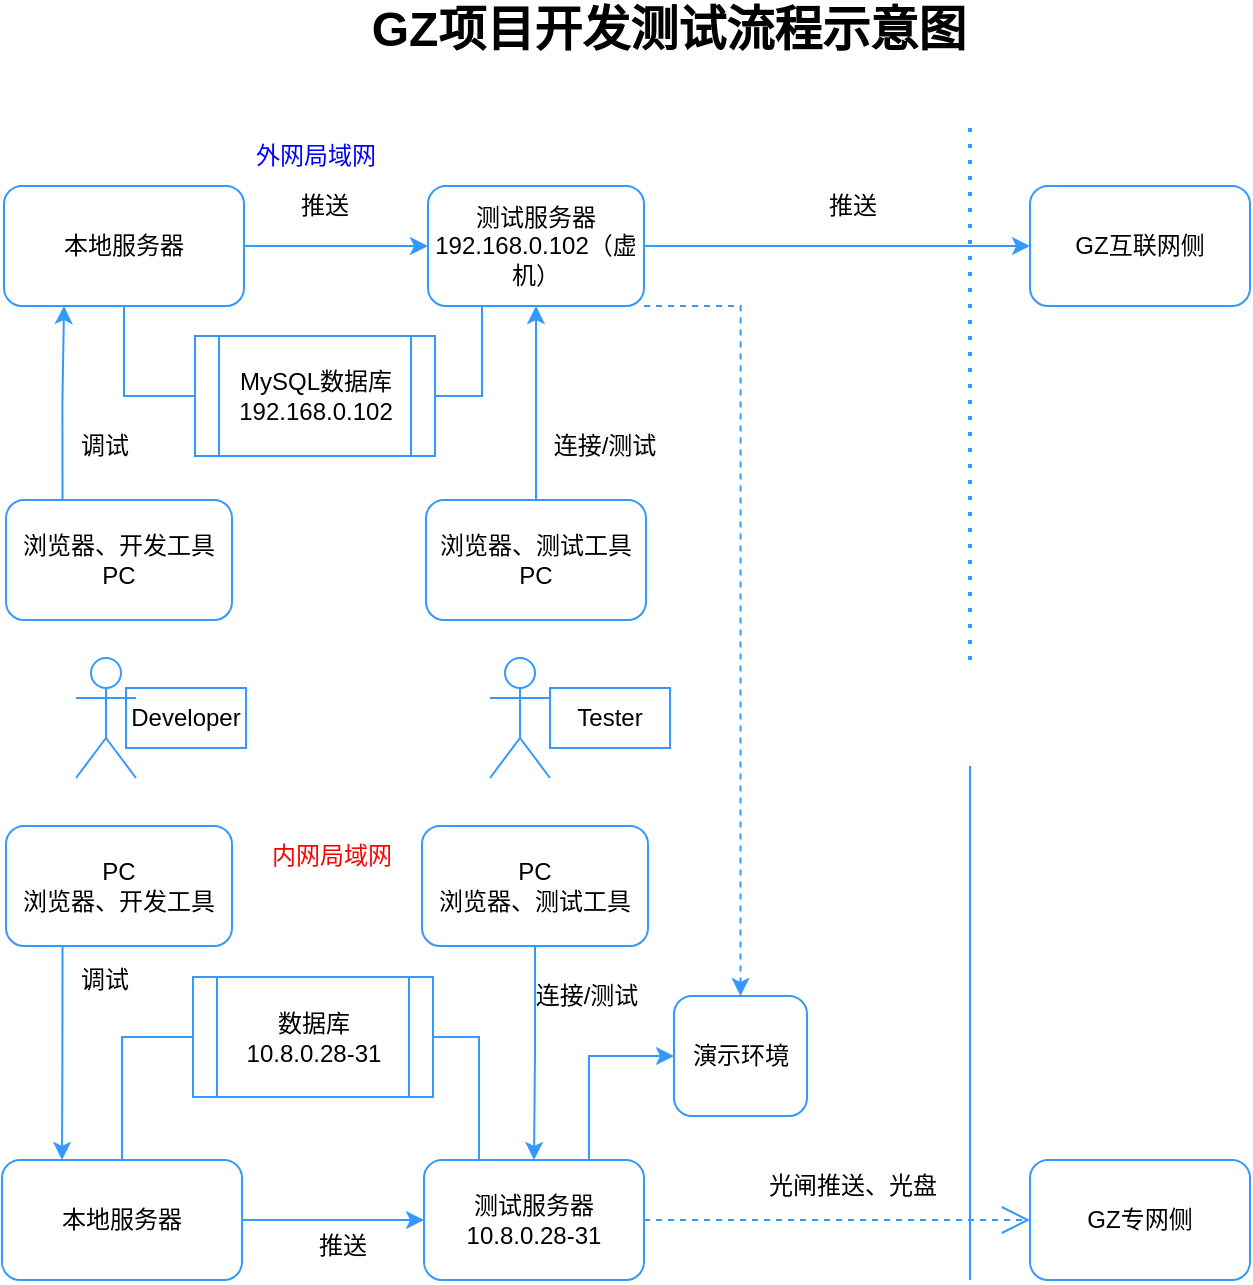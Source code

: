 <mxfile version="15.5.0" type="github" pages="2">
  <diagram id="twGESngpe0sXLNPa1MpP" name="Page-1">
    <mxGraphModel dx="944" dy="830" grid="1" gridSize="10" guides="1" tooltips="1" connect="1" arrows="1" fold="1" page="1" pageScale="1" pageWidth="827" pageHeight="1169" math="0" shadow="0">
      <root>
        <mxCell id="0" />
        <mxCell id="1" parent="0" />
        <mxCell id="z7iF-O1M8cMVNihUmkFv-28" value="推送" style="edgeStyle=orthogonalEdgeStyle;rounded=0;orthogonalLoop=1;jettySize=auto;html=1;exitX=1;exitY=0.5;exitDx=0;exitDy=0;entryX=0;entryY=0.5;entryDx=0;entryDy=0;fontSize=12;strokeColor=#3399FF;" edge="1" parent="1" source="z7iF-O1M8cMVNihUmkFv-4" target="z7iF-O1M8cMVNihUmkFv-26">
          <mxGeometry x="0.074" y="20" relative="1" as="geometry">
            <mxPoint as="offset" />
          </mxGeometry>
        </mxCell>
        <mxCell id="z7iF-O1M8cMVNihUmkFv-53" style="edgeStyle=orthogonalEdgeStyle;rounded=0;orthogonalLoop=1;jettySize=auto;html=1;exitX=0.25;exitY=1;exitDx=0;exitDy=0;entryX=1;entryY=0.5;entryDx=0;entryDy=0;fontSize=12;fontColor=#000000;endArrow=none;endFill=0;strokeColor=#3399FF;" edge="1" parent="1" source="z7iF-O1M8cMVNihUmkFv-4" target="z7iF-O1M8cMVNihUmkFv-46">
          <mxGeometry relative="1" as="geometry" />
        </mxCell>
        <mxCell id="z7iF-O1M8cMVNihUmkFv-70" style="edgeStyle=orthogonalEdgeStyle;rounded=0;orthogonalLoop=1;jettySize=auto;html=1;exitX=1;exitY=1;exitDx=0;exitDy=0;entryX=0.5;entryY=0;entryDx=0;entryDy=0;fontSize=12;fontColor=#000000;endArrow=classic;endFill=1;dashed=1;strokeColor=#3399FF;" edge="1" parent="1" source="z7iF-O1M8cMVNihUmkFv-4" target="z7iF-O1M8cMVNihUmkFv-71">
          <mxGeometry relative="1" as="geometry">
            <mxPoint x="454" y="397" as="targetPoint" />
            <Array as="points">
              <mxPoint x="476" y="382" />
            </Array>
          </mxGeometry>
        </mxCell>
        <mxCell id="z7iF-O1M8cMVNihUmkFv-4" value="测试服务器&lt;br&gt;192.168.0.102（虚机）" style="rounded=1;whiteSpace=wrap;html=1;strokeColor=#3399FF;" vertex="1" parent="1">
          <mxGeometry x="320" y="322" width="108" height="60" as="geometry" />
        </mxCell>
        <mxCell id="z7iF-O1M8cMVNihUmkFv-16" value="" style="shape=umlActor;verticalLabelPosition=bottom;verticalAlign=top;html=1;outlineConnect=0;strokeColor=#3399FF;" vertex="1" parent="1">
          <mxGeometry x="144" y="558" width="30" height="60" as="geometry" />
        </mxCell>
        <mxCell id="z7iF-O1M8cMVNihUmkFv-20" value="" style="shape=umlActor;verticalLabelPosition=bottom;verticalAlign=top;html=1;outlineConnect=0;strokeColor=#3399FF;" vertex="1" parent="1">
          <mxGeometry x="351" y="558" width="30" height="60" as="geometry" />
        </mxCell>
        <mxCell id="z7iF-O1M8cMVNihUmkFv-23" value="&lt;span style=&quot;font-size: 12px ; background-color: rgb(248 , 249 , 250)&quot;&gt;连接/测试&lt;/span&gt;" style="edgeStyle=orthogonalEdgeStyle;rounded=0;orthogonalLoop=1;jettySize=auto;html=1;exitX=0.5;exitY=0;exitDx=0;exitDy=0;entryX=0.5;entryY=1;entryDx=0;entryDy=0;strokeColor=#3399FF;" edge="1" parent="1" source="z7iF-O1M8cMVNihUmkFv-21" target="z7iF-O1M8cMVNihUmkFv-4">
          <mxGeometry x="-0.446" y="-33" relative="1" as="geometry">
            <mxPoint x="1" as="offset" />
          </mxGeometry>
        </mxCell>
        <mxCell id="z7iF-O1M8cMVNihUmkFv-21" value="浏览器、测试工具&lt;br&gt;PC" style="rounded=1;whiteSpace=wrap;html=1;strokeColor=#3399FF;" vertex="1" parent="1">
          <mxGeometry x="319" y="479" width="110" height="60" as="geometry" />
        </mxCell>
        <mxCell id="z7iF-O1M8cMVNihUmkFv-24" value="&lt;b&gt;&lt;font style=&quot;font-size: 24px&quot;&gt;GZ项目开发测试流程示意图&lt;/font&gt;&lt;/b&gt;" style="text;html=1;align=center;verticalAlign=middle;resizable=0;points=[];autosize=1;strokeColor=none;fillColor=none;" vertex="1" parent="1">
          <mxGeometry x="285" y="234" width="310" height="20" as="geometry" />
        </mxCell>
        <mxCell id="z7iF-O1M8cMVNihUmkFv-26" value="GZ互联网侧" style="rounded=1;whiteSpace=wrap;html=1;strokeColor=#3399FF;" vertex="1" parent="1">
          <mxGeometry x="621" y="322" width="110" height="60" as="geometry" />
        </mxCell>
        <mxCell id="z7iF-O1M8cMVNihUmkFv-27" value="" style="endArrow=none;dashed=1;html=1;dashPattern=1 3;strokeWidth=2;rounded=0;fontSize=12;edgeStyle=orthogonalEdgeStyle;strokeColor=#3399FF;" edge="1" parent="1">
          <mxGeometry width="50" height="50" relative="1" as="geometry">
            <mxPoint x="591" y="559" as="sourcePoint" />
            <mxPoint x="591" y="289" as="targetPoint" />
          </mxGeometry>
        </mxCell>
        <mxCell id="z7iF-O1M8cMVNihUmkFv-59" value="推送" style="edgeStyle=orthogonalEdgeStyle;rounded=0;orthogonalLoop=1;jettySize=auto;html=1;exitX=1;exitY=0.5;exitDx=0;exitDy=0;entryX=0;entryY=0.5;entryDx=0;entryDy=0;fontSize=12;fontColor=#000000;endArrow=classic;endFill=1;strokeColor=#3399FF;" edge="1" parent="1" source="z7iF-O1M8cMVNihUmkFv-29" target="z7iF-O1M8cMVNihUmkFv-32">
          <mxGeometry x="0.099" y="-13" relative="1" as="geometry">
            <mxPoint as="offset" />
          </mxGeometry>
        </mxCell>
        <mxCell id="z7iF-O1M8cMVNihUmkFv-29" value="本地服务器" style="rounded=1;whiteSpace=wrap;html=1;strokeColor=#3399FF;" vertex="1" parent="1">
          <mxGeometry x="107" y="809" width="120" height="60" as="geometry" />
        </mxCell>
        <mxCell id="z7iF-O1M8cMVNihUmkFv-40" value="连接/测试" style="edgeStyle=orthogonalEdgeStyle;rounded=0;orthogonalLoop=1;jettySize=auto;html=1;exitX=0.5;exitY=1;exitDx=0;exitDy=0;fontSize=12;strokeColor=#3399FF;" edge="1" parent="1" source="z7iF-O1M8cMVNihUmkFv-30" target="z7iF-O1M8cMVNihUmkFv-32">
          <mxGeometry x="-0.542" y="25" relative="1" as="geometry">
            <mxPoint as="offset" />
          </mxGeometry>
        </mxCell>
        <mxCell id="z7iF-O1M8cMVNihUmkFv-30" value="PC&lt;br&gt;浏览器、测试工具" style="rounded=1;whiteSpace=wrap;html=1;strokeColor=#3399FF;" vertex="1" parent="1">
          <mxGeometry x="317" y="642" width="113" height="60" as="geometry" />
        </mxCell>
        <mxCell id="z7iF-O1M8cMVNihUmkFv-73" style="edgeStyle=orthogonalEdgeStyle;rounded=0;orthogonalLoop=1;jettySize=auto;html=1;exitX=0.75;exitY=0;exitDx=0;exitDy=0;entryX=0;entryY=0.5;entryDx=0;entryDy=0;fontSize=12;fontColor=#000000;endArrow=classic;endFill=1;strokeColor=#3399FF;" edge="1" parent="1" source="z7iF-O1M8cMVNihUmkFv-32" target="z7iF-O1M8cMVNihUmkFv-71">
          <mxGeometry relative="1" as="geometry" />
        </mxCell>
        <mxCell id="z7iF-O1M8cMVNihUmkFv-32" value="测试服务器&lt;br&gt;10.8.0.28-31" style="rounded=1;whiteSpace=wrap;html=1;strokeColor=#3399FF;" vertex="1" parent="1">
          <mxGeometry x="318" y="809" width="110" height="60" as="geometry" />
        </mxCell>
        <mxCell id="z7iF-O1M8cMVNihUmkFv-35" value="GZ专网侧" style="rounded=1;whiteSpace=wrap;html=1;strokeColor=#3399FF;" vertex="1" parent="1">
          <mxGeometry x="621" y="809" width="110" height="60" as="geometry" />
        </mxCell>
        <mxCell id="z7iF-O1M8cMVNihUmkFv-36" value="" style="endArrow=none;html=1;rounded=0;fontSize=12;edgeStyle=orthogonalEdgeStyle;strokeColor=#3399FF;" edge="1" parent="1">
          <mxGeometry width="50" height="50" relative="1" as="geometry">
            <mxPoint x="591" y="869" as="sourcePoint" />
            <mxPoint x="591" y="612" as="targetPoint" />
          </mxGeometry>
        </mxCell>
        <mxCell id="z7iF-O1M8cMVNihUmkFv-37" value="光闸推送、光盘" style="endArrow=open;endSize=12;dashed=1;html=1;rounded=0;fontSize=12;edgeStyle=orthogonalEdgeStyle;exitX=1;exitY=0.5;exitDx=0;exitDy=0;entryX=0;entryY=0.5;entryDx=0;entryDy=0;strokeColor=#3399FF;" edge="1" parent="1" source="z7iF-O1M8cMVNihUmkFv-32" target="z7iF-O1M8cMVNihUmkFv-35">
          <mxGeometry x="0.074" y="17" width="160" relative="1" as="geometry">
            <mxPoint x="471" y="982" as="sourcePoint" />
            <mxPoint x="631" y="982" as="targetPoint" />
            <mxPoint as="offset" />
          </mxGeometry>
        </mxCell>
        <mxCell id="z7iF-O1M8cMVNihUmkFv-42" value="内网局域网" style="text;html=1;strokeColor=none;fillColor=none;align=center;verticalAlign=middle;whiteSpace=wrap;rounded=0;fontSize=12;fontColor=#FF0000;" vertex="1" parent="1">
          <mxGeometry x="237" y="642" width="70" height="30" as="geometry" />
        </mxCell>
        <mxCell id="z7iF-O1M8cMVNihUmkFv-45" value="外网局域网" style="text;html=1;strokeColor=none;fillColor=none;align=center;verticalAlign=middle;whiteSpace=wrap;rounded=0;fontSize=12;fontColor=#0000FF;" vertex="1" parent="1">
          <mxGeometry x="228.5" y="292" width="70" height="30" as="geometry" />
        </mxCell>
        <mxCell id="z7iF-O1M8cMVNihUmkFv-46" value="MySQL数据库&lt;br&gt;192.168.0.102" style="shape=process;whiteSpace=wrap;html=1;backgroundOutline=1;strokeColor=#3399FF;" vertex="1" parent="1">
          <mxGeometry x="203.5" y="397" width="120" height="60" as="geometry" />
        </mxCell>
        <mxCell id="z7iF-O1M8cMVNihUmkFv-50" value="&lt;font color=&quot;#000000&quot;&gt;推送&lt;/font&gt;" style="edgeStyle=orthogonalEdgeStyle;rounded=0;orthogonalLoop=1;jettySize=auto;html=1;exitX=1;exitY=0.5;exitDx=0;exitDy=0;entryX=0;entryY=0.5;entryDx=0;entryDy=0;fontSize=12;fontColor=#0000FF;strokeColor=#3399FF;" edge="1" parent="1" source="z7iF-O1M8cMVNihUmkFv-47" target="z7iF-O1M8cMVNihUmkFv-4">
          <mxGeometry x="-0.13" y="20" relative="1" as="geometry">
            <mxPoint as="offset" />
          </mxGeometry>
        </mxCell>
        <mxCell id="z7iF-O1M8cMVNihUmkFv-47" value="本地服务器" style="rounded=1;whiteSpace=wrap;html=1;strokeColor=#3399FF;" vertex="1" parent="1">
          <mxGeometry x="108" y="322" width="120" height="60" as="geometry" />
        </mxCell>
        <mxCell id="z7iF-O1M8cMVNihUmkFv-55" value="调试" style="edgeStyle=orthogonalEdgeStyle;rounded=0;orthogonalLoop=1;jettySize=auto;html=1;exitX=0.25;exitY=0;exitDx=0;exitDy=0;entryX=0.25;entryY=1;entryDx=0;entryDy=0;fontSize=12;fontColor=#000000;endArrow=classic;endFill=1;strokeColor=#3399FF;" edge="1" parent="1" source="z7iF-O1M8cMVNihUmkFv-51" target="z7iF-O1M8cMVNihUmkFv-47">
          <mxGeometry x="-0.447" y="-21" relative="1" as="geometry">
            <mxPoint as="offset" />
          </mxGeometry>
        </mxCell>
        <mxCell id="z7iF-O1M8cMVNihUmkFv-51" value="浏览器、开发工具&lt;br&gt;PC" style="rounded=1;whiteSpace=wrap;html=1;strokeColor=#3399FF;" vertex="1" parent="1">
          <mxGeometry x="109" y="479" width="113" height="60" as="geometry" />
        </mxCell>
        <mxCell id="z7iF-O1M8cMVNihUmkFv-54" style="edgeStyle=orthogonalEdgeStyle;rounded=0;orthogonalLoop=1;jettySize=auto;html=1;exitX=0.5;exitY=1;exitDx=0;exitDy=0;entryX=0;entryY=0.5;entryDx=0;entryDy=0;fontSize=12;fontColor=#000000;endArrow=none;endFill=0;strokeColor=#3399FF;" edge="1" parent="1" source="z7iF-O1M8cMVNihUmkFv-47" target="z7iF-O1M8cMVNihUmkFv-46">
          <mxGeometry relative="1" as="geometry" />
        </mxCell>
        <mxCell id="z7iF-O1M8cMVNihUmkFv-58" value="调试" style="edgeStyle=orthogonalEdgeStyle;rounded=0;orthogonalLoop=1;jettySize=auto;html=1;exitX=0.25;exitY=1;exitDx=0;exitDy=0;entryX=0.25;entryY=0;entryDx=0;entryDy=0;fontSize=12;fontColor=#000000;endArrow=classic;endFill=1;strokeColor=#3399FF;" edge="1" parent="1" source="z7iF-O1M8cMVNihUmkFv-56" target="z7iF-O1M8cMVNihUmkFv-29">
          <mxGeometry x="-0.683" y="21" relative="1" as="geometry">
            <mxPoint as="offset" />
          </mxGeometry>
        </mxCell>
        <mxCell id="z7iF-O1M8cMVNihUmkFv-56" value="PC&lt;br&gt;浏览器、开发工具" style="rounded=1;whiteSpace=wrap;html=1;strokeColor=#3399FF;" vertex="1" parent="1">
          <mxGeometry x="109" y="642" width="113" height="60" as="geometry" />
        </mxCell>
        <mxCell id="z7iF-O1M8cMVNihUmkFv-57" value="数据库&lt;br&gt;10.8.0.28-31" style="shape=process;whiteSpace=wrap;html=1;backgroundOutline=1;strokeColor=#3399FF;" vertex="1" parent="1">
          <mxGeometry x="202.5" y="717.5" width="120" height="60" as="geometry" />
        </mxCell>
        <mxCell id="z7iF-O1M8cMVNihUmkFv-60" style="edgeStyle=orthogonalEdgeStyle;rounded=0;orthogonalLoop=1;jettySize=auto;html=1;exitX=0.5;exitY=0;exitDx=0;exitDy=0;entryX=0;entryY=0.5;entryDx=0;entryDy=0;fontSize=12;fontColor=#000000;endArrow=none;endFill=0;strokeColor=#3399FF;" edge="1" parent="1" source="z7iF-O1M8cMVNihUmkFv-29" target="z7iF-O1M8cMVNihUmkFv-57">
          <mxGeometry relative="1" as="geometry">
            <mxPoint x="152" y="729.5" as="sourcePoint" />
            <mxPoint x="187.5" y="774.5" as="targetPoint" />
          </mxGeometry>
        </mxCell>
        <mxCell id="z7iF-O1M8cMVNihUmkFv-61" style="edgeStyle=orthogonalEdgeStyle;rounded=0;orthogonalLoop=1;jettySize=auto;html=1;entryX=1;entryY=0.5;entryDx=0;entryDy=0;fontSize=12;fontColor=#000000;endArrow=none;endFill=0;exitX=0.25;exitY=0;exitDx=0;exitDy=0;strokeColor=#3399FF;" edge="1" parent="1" source="z7iF-O1M8cMVNihUmkFv-32" target="z7iF-O1M8cMVNihUmkFv-57">
          <mxGeometry relative="1" as="geometry">
            <mxPoint x="359" y="744.5" as="sourcePoint" />
            <mxPoint x="335" y="789.5" as="targetPoint" />
          </mxGeometry>
        </mxCell>
        <mxCell id="z7iF-O1M8cMVNihUmkFv-67" value="Developer" style="text;html=1;strokeColor=#3399FF;fillColor=none;align=center;verticalAlign=middle;whiteSpace=wrap;rounded=0;fontSize=12;fontColor=#000000;" vertex="1" parent="1">
          <mxGeometry x="169" y="573" width="60" height="30" as="geometry" />
        </mxCell>
        <mxCell id="z7iF-O1M8cMVNihUmkFv-68" value="Tester" style="text;html=1;strokeColor=#3399FF;fillColor=none;align=center;verticalAlign=middle;whiteSpace=wrap;rounded=0;fontSize=12;fontColor=#000000;" vertex="1" parent="1">
          <mxGeometry x="381" y="573" width="60" height="30" as="geometry" />
        </mxCell>
        <mxCell id="z7iF-O1M8cMVNihUmkFv-71" value="演示环境" style="rounded=1;whiteSpace=wrap;html=1;fontSize=12;fontColor=#000000;strokeColor=#3399FF;fillColor=none;" vertex="1" parent="1">
          <mxGeometry x="443" y="727" width="66.5" height="60" as="geometry" />
        </mxCell>
      </root>
    </mxGraphModel>
  </diagram>
  <diagram id="xAizwRHMDeMgXmnihbNj" name="Page-2">
    <mxGraphModel dx="944" dy="830" grid="1" gridSize="10" guides="1" tooltips="1" connect="1" arrows="1" fold="1" page="1" pageScale="1" pageWidth="827" pageHeight="1169" math="0" shadow="0">
      <root>
        <mxCell id="ge5L9ozpoHXoKX3X5Ei_-0" />
        <mxCell id="ge5L9ozpoHXoKX3X5Ei_-1" parent="ge5L9ozpoHXoKX3X5Ei_-0" />
        <mxCell id="M6mGPlOZ9tg9JCHZdHIi-0" value="&lt;b&gt;&lt;font style=&quot;font-size: 24px&quot;&gt;等保备案系统开发测试流程示意图&lt;/font&gt;&lt;/b&gt;" style="text;html=1;align=center;verticalAlign=middle;resizable=0;points=[];autosize=1;strokeColor=none;fillColor=none;" vertex="1" parent="ge5L9ozpoHXoKX3X5Ei_-1">
          <mxGeometry x="271" y="106" width="380" height="20" as="geometry" />
        </mxCell>
        <mxCell id="hn4bFSvkFgK69JfezBoe-2" value="推送" style="edgeStyle=orthogonalEdgeStyle;rounded=0;orthogonalLoop=1;jettySize=auto;html=1;exitX=1;exitY=0.5;exitDx=0;exitDy=0;entryX=0;entryY=0.5;entryDx=0;entryDy=0;fontSize=12;fontColor=#000000;endArrow=classic;endFill=1;strokeColor=#3399FF;" edge="1" parent="ge5L9ozpoHXoKX3X5Ei_-1" source="FdDDtz1to_vNbsyQbwL1-0" target="2ZtzwXfV-rk-jxDoaxTh-0">
          <mxGeometry x="-0.018" y="26" relative="1" as="geometry">
            <mxPoint as="offset" />
          </mxGeometry>
        </mxCell>
        <mxCell id="FdDDtz1to_vNbsyQbwL1-0" value="测试服务器&lt;br&gt;192.168.0.212" style="rounded=1;whiteSpace=wrap;html=1;strokeColor=#3399FF;" vertex="1" parent="ge5L9ozpoHXoKX3X5Ei_-1">
          <mxGeometry x="358" y="206" width="108" height="60" as="geometry" />
        </mxCell>
        <mxCell id="FdDDtz1to_vNbsyQbwL1-1" value="外网局域网" style="text;html=1;strokeColor=none;fillColor=none;align=center;verticalAlign=middle;whiteSpace=wrap;rounded=0;fontSize=12;fontColor=#0000FF;" vertex="1" parent="ge5L9ozpoHXoKX3X5Ei_-1">
          <mxGeometry x="266.5" y="176" width="70" height="30" as="geometry" />
        </mxCell>
        <mxCell id="FdDDtz1to_vNbsyQbwL1-2" value="&lt;font color=&quot;#000000&quot;&gt;推送&lt;/font&gt;" style="edgeStyle=orthogonalEdgeStyle;rounded=0;orthogonalLoop=1;jettySize=auto;html=1;exitX=1;exitY=0.5;exitDx=0;exitDy=0;entryX=0;entryY=0.5;entryDx=0;entryDy=0;fontSize=12;fontColor=#0000FF;strokeColor=#3399FF;" edge="1" parent="ge5L9ozpoHXoKX3X5Ei_-1" source="FdDDtz1to_vNbsyQbwL1-3" target="FdDDtz1to_vNbsyQbwL1-0">
          <mxGeometry x="-0.13" y="20" relative="1" as="geometry">
            <mxPoint as="offset" />
          </mxGeometry>
        </mxCell>
        <mxCell id="FdDDtz1to_vNbsyQbwL1-3" value="本地服务器" style="rounded=1;whiteSpace=wrap;html=1;strokeColor=#3399FF;" vertex="1" parent="ge5L9ozpoHXoKX3X5Ei_-1">
          <mxGeometry x="146" y="206" width="120" height="60" as="geometry" />
        </mxCell>
        <mxCell id="iKFwZHbpq23q5c-G5lsw-0" value="" style="shape=umlActor;verticalLabelPosition=bottom;verticalAlign=top;html=1;outlineConnect=0;strokeColor=#3399FF;" vertex="1" parent="ge5L9ozpoHXoKX3X5Ei_-1">
          <mxGeometry x="181" y="447" width="30" height="60" as="geometry" />
        </mxCell>
        <mxCell id="iKFwZHbpq23q5c-G5lsw-1" value="" style="shape=umlActor;verticalLabelPosition=bottom;verticalAlign=top;html=1;outlineConnect=0;strokeColor=#3399FF;" vertex="1" parent="ge5L9ozpoHXoKX3X5Ei_-1">
          <mxGeometry x="388" y="447" width="30" height="60" as="geometry" />
        </mxCell>
        <mxCell id="2ZtzwXfV-rk-jxDoaxTh-4" value="连接/测试" style="edgeStyle=orthogonalEdgeStyle;rounded=0;orthogonalLoop=1;jettySize=auto;html=1;exitX=0.5;exitY=0;exitDx=0;exitDy=0;entryX=0.5;entryY=1;entryDx=0;entryDy=0;fontSize=12;fontColor=#000000;endArrow=classic;endFill=1;strokeColor=#3399FF;" edge="1" parent="ge5L9ozpoHXoKX3X5Ei_-1" source="iKFwZHbpq23q5c-G5lsw-2" target="FdDDtz1to_vNbsyQbwL1-0">
          <mxGeometry x="-0.569" y="-44" relative="1" as="geometry">
            <mxPoint as="offset" />
          </mxGeometry>
        </mxCell>
        <mxCell id="iKFwZHbpq23q5c-G5lsw-2" value="浏览器、测试工具&lt;br&gt;PC" style="rounded=1;whiteSpace=wrap;html=1;strokeColor=#3399FF;" vertex="1" parent="ge5L9ozpoHXoKX3X5Ei_-1">
          <mxGeometry x="357" y="368" width="110" height="60" as="geometry" />
        </mxCell>
        <mxCell id="hn4bFSvkFgK69JfezBoe-0" style="edgeStyle=orthogonalEdgeStyle;rounded=0;orthogonalLoop=1;jettySize=auto;html=1;exitX=1;exitY=0.5;exitDx=0;exitDy=0;entryX=0.25;entryY=1;entryDx=0;entryDy=0;fontSize=12;fontColor=#000000;endArrow=none;endFill=0;strokeColor=#3399FF;" edge="1" parent="ge5L9ozpoHXoKX3X5Ei_-1" source="iKFwZHbpq23q5c-G5lsw-3" target="FdDDtz1to_vNbsyQbwL1-0">
          <mxGeometry relative="1" as="geometry" />
        </mxCell>
        <mxCell id="hn4bFSvkFgK69JfezBoe-1" style="edgeStyle=orthogonalEdgeStyle;rounded=0;orthogonalLoop=1;jettySize=auto;html=1;exitX=0;exitY=0.5;exitDx=0;exitDy=0;entryX=0.5;entryY=1;entryDx=0;entryDy=0;fontSize=12;fontColor=#000000;endArrow=none;endFill=0;strokeColor=#3399FF;" edge="1" parent="ge5L9ozpoHXoKX3X5Ei_-1" source="iKFwZHbpq23q5c-G5lsw-3" target="FdDDtz1to_vNbsyQbwL1-3">
          <mxGeometry relative="1" as="geometry" />
        </mxCell>
        <mxCell id="iKFwZHbpq23q5c-G5lsw-3" value="MySQL数据库&lt;br&gt;192.168.0.212" style="shape=process;whiteSpace=wrap;html=1;backgroundOutline=1;strokeColor=#3399FF;" vertex="1" parent="ge5L9ozpoHXoKX3X5Ei_-1">
          <mxGeometry x="240.5" y="286" width="120" height="60" as="geometry" />
        </mxCell>
        <mxCell id="2ZtzwXfV-rk-jxDoaxTh-3" value="调试" style="edgeStyle=orthogonalEdgeStyle;rounded=0;orthogonalLoop=1;jettySize=auto;html=1;exitX=0.25;exitY=0;exitDx=0;exitDy=0;entryX=0.25;entryY=1;entryDx=0;entryDy=0;fontSize=12;fontColor=#000000;endArrow=classic;endFill=1;strokeColor=#3399FF;" edge="1" parent="ge5L9ozpoHXoKX3X5Ei_-1" source="iKFwZHbpq23q5c-G5lsw-4" target="FdDDtz1to_vNbsyQbwL1-3">
          <mxGeometry x="-0.571" y="-31" relative="1" as="geometry">
            <mxPoint as="offset" />
          </mxGeometry>
        </mxCell>
        <mxCell id="iKFwZHbpq23q5c-G5lsw-4" value="浏览器、开发工具&lt;br&gt;PC" style="rounded=1;whiteSpace=wrap;html=1;strokeColor=#3399FF;" vertex="1" parent="ge5L9ozpoHXoKX3X5Ei_-1">
          <mxGeometry x="147" y="368" width="113" height="60" as="geometry" />
        </mxCell>
        <mxCell id="iKFwZHbpq23q5c-G5lsw-5" value="Developer" style="text;html=1;strokeColor=#3399FF;fillColor=none;align=center;verticalAlign=middle;whiteSpace=wrap;rounded=0;fontSize=12;fontColor=#000000;" vertex="1" parent="ge5L9ozpoHXoKX3X5Ei_-1">
          <mxGeometry x="206" y="462" width="60" height="30" as="geometry" />
        </mxCell>
        <mxCell id="iKFwZHbpq23q5c-G5lsw-6" value="Tester" style="text;html=1;strokeColor=#3399FF;fillColor=none;align=center;verticalAlign=middle;whiteSpace=wrap;rounded=0;fontSize=12;fontColor=#000000;" vertex="1" parent="ge5L9ozpoHXoKX3X5Ei_-1">
          <mxGeometry x="418" y="462" width="60" height="30" as="geometry" />
        </mxCell>
        <mxCell id="2ZtzwXfV-rk-jxDoaxTh-0" value="云服务器" style="rounded=1;whiteSpace=wrap;html=1;strokeColor=#3399FF;" vertex="1" parent="ge5L9ozpoHXoKX3X5Ei_-1">
          <mxGeometry x="576" y="206" width="110" height="60" as="geometry" />
        </mxCell>
        <mxCell id="2ZtzwXfV-rk-jxDoaxTh-1" value="" style="endArrow=none;dashed=1;html=1;dashPattern=1 3;strokeWidth=2;rounded=0;fontSize=12;edgeStyle=orthogonalEdgeStyle;strokeColor=#3399FF;" edge="1" parent="ge5L9ozpoHXoKX3X5Ei_-1">
          <mxGeometry width="50" height="50" relative="1" as="geometry">
            <mxPoint x="546" y="446" as="sourcePoint" />
            <mxPoint x="546" y="176" as="targetPoint" />
          </mxGeometry>
        </mxCell>
        <mxCell id="hn4bFSvkFgK69JfezBoe-3" value="互联网" style="text;html=1;strokeColor=#3399FF;fillColor=none;align=center;verticalAlign=middle;whiteSpace=wrap;rounded=0;fontSize=12;fontColor=#0000FF;" vertex="1" parent="ge5L9ozpoHXoKX3X5Ei_-1">
          <mxGeometry x="596" y="176" width="70" height="30" as="geometry" />
        </mxCell>
        <mxCell id="hn4bFSvkFgK69JfezBoe-4" value="&lt;b&gt;&lt;font style=&quot;font-size: 24px&quot;&gt;会签系统开发测试流程示意图&lt;/font&gt;&lt;/b&gt;" style="text;html=1;align=center;verticalAlign=middle;resizable=0;points=[];autosize=1;strokeColor=none;fillColor=none;" vertex="1" parent="ge5L9ozpoHXoKX3X5Ei_-1">
          <mxGeometry x="297" y="627" width="330" height="20" as="geometry" />
        </mxCell>
        <mxCell id="hn4bFSvkFgK69JfezBoe-5" style="edgeStyle=orthogonalEdgeStyle;rounded=0;orthogonalLoop=1;jettySize=auto;html=1;exitX=1;exitY=0.5;exitDx=0;exitDy=0;entryX=0;entryY=0.5;entryDx=0;entryDy=0;fontSize=12;fontColor=#000000;endArrow=classic;endFill=1;dashed=1;strokeColor=#3399FF;" edge="1" parent="ge5L9ozpoHXoKX3X5Ei_-1" source="hn4bFSvkFgK69JfezBoe-6" target="hn4bFSvkFgK69JfezBoe-21">
          <mxGeometry relative="1" as="geometry" />
        </mxCell>
        <mxCell id="hn4bFSvkFgK69JfezBoe-6" value="测试服务器&lt;br&gt;192.168.0.212" style="rounded=1;whiteSpace=wrap;html=1;strokeColor=#3399FF;" vertex="1" parent="ge5L9ozpoHXoKX3X5Ei_-1">
          <mxGeometry x="359" y="727" width="108" height="60" as="geometry" />
        </mxCell>
        <mxCell id="hn4bFSvkFgK69JfezBoe-7" value="外网局域网" style="text;html=1;strokeColor=none;fillColor=none;align=center;verticalAlign=middle;whiteSpace=wrap;rounded=0;fontSize=12;fontColor=#0000FF;" vertex="1" parent="ge5L9ozpoHXoKX3X5Ei_-1">
          <mxGeometry x="267.5" y="697" width="70" height="30" as="geometry" />
        </mxCell>
        <mxCell id="hn4bFSvkFgK69JfezBoe-8" value="&lt;font color=&quot;#000000&quot;&gt;推送&lt;/font&gt;" style="edgeStyle=orthogonalEdgeStyle;rounded=0;orthogonalLoop=1;jettySize=auto;html=1;exitX=1;exitY=0.5;exitDx=0;exitDy=0;entryX=0;entryY=0.5;entryDx=0;entryDy=0;fontSize=12;fontColor=#0000FF;strokeColor=#3399FF;" edge="1" parent="ge5L9ozpoHXoKX3X5Ei_-1" source="hn4bFSvkFgK69JfezBoe-9" target="hn4bFSvkFgK69JfezBoe-6">
          <mxGeometry x="-0.13" y="20" relative="1" as="geometry">
            <mxPoint as="offset" />
          </mxGeometry>
        </mxCell>
        <mxCell id="hn4bFSvkFgK69JfezBoe-9" value="本地服务器" style="rounded=1;whiteSpace=wrap;html=1;strokeColor=#3399FF;" vertex="1" parent="ge5L9ozpoHXoKX3X5Ei_-1">
          <mxGeometry x="147" y="727" width="120" height="60" as="geometry" />
        </mxCell>
        <mxCell id="hn4bFSvkFgK69JfezBoe-10" value="" style="shape=umlActor;verticalLabelPosition=bottom;verticalAlign=top;html=1;outlineConnect=0;strokeColor=#3399FF;" vertex="1" parent="ge5L9ozpoHXoKX3X5Ei_-1">
          <mxGeometry x="182" y="968" width="30" height="60" as="geometry" />
        </mxCell>
        <mxCell id="hn4bFSvkFgK69JfezBoe-11" value="" style="shape=umlActor;verticalLabelPosition=bottom;verticalAlign=top;html=1;outlineConnect=0;strokeColor=#3399FF;" vertex="1" parent="ge5L9ozpoHXoKX3X5Ei_-1">
          <mxGeometry x="389" y="968" width="30" height="60" as="geometry" />
        </mxCell>
        <mxCell id="hn4bFSvkFgK69JfezBoe-12" value="连接/测试" style="edgeStyle=orthogonalEdgeStyle;rounded=0;orthogonalLoop=1;jettySize=auto;html=1;exitX=0.5;exitY=0;exitDx=0;exitDy=0;entryX=0.5;entryY=1;entryDx=0;entryDy=0;fontSize=12;fontColor=#000000;endArrow=classic;endFill=1;strokeColor=#3399FF;" edge="1" parent="ge5L9ozpoHXoKX3X5Ei_-1" source="hn4bFSvkFgK69JfezBoe-13" target="hn4bFSvkFgK69JfezBoe-6">
          <mxGeometry x="-0.569" y="-44" relative="1" as="geometry">
            <mxPoint as="offset" />
          </mxGeometry>
        </mxCell>
        <mxCell id="hn4bFSvkFgK69JfezBoe-13" value="浏览器、测试工具&lt;br&gt;PC" style="rounded=1;whiteSpace=wrap;html=1;strokeColor=#3399FF;" vertex="1" parent="ge5L9ozpoHXoKX3X5Ei_-1">
          <mxGeometry x="358" y="889" width="110" height="60" as="geometry" />
        </mxCell>
        <mxCell id="hn4bFSvkFgK69JfezBoe-14" style="edgeStyle=orthogonalEdgeStyle;rounded=0;orthogonalLoop=1;jettySize=auto;html=1;exitX=1;exitY=0.5;exitDx=0;exitDy=0;entryX=0.25;entryY=1;entryDx=0;entryDy=0;fontSize=12;fontColor=#000000;endArrow=none;endFill=0;strokeColor=#3399FF;" edge="1" parent="ge5L9ozpoHXoKX3X5Ei_-1" source="hn4bFSvkFgK69JfezBoe-16" target="hn4bFSvkFgK69JfezBoe-6">
          <mxGeometry relative="1" as="geometry" />
        </mxCell>
        <mxCell id="hn4bFSvkFgK69JfezBoe-15" style="edgeStyle=orthogonalEdgeStyle;rounded=0;orthogonalLoop=1;jettySize=auto;html=1;exitX=0;exitY=0.5;exitDx=0;exitDy=0;entryX=0.5;entryY=1;entryDx=0;entryDy=0;fontSize=12;fontColor=#000000;endArrow=none;endFill=0;strokeColor=#3399FF;" edge="1" parent="ge5L9ozpoHXoKX3X5Ei_-1" source="hn4bFSvkFgK69JfezBoe-16" target="hn4bFSvkFgK69JfezBoe-9">
          <mxGeometry relative="1" as="geometry" />
        </mxCell>
        <mxCell id="hn4bFSvkFgK69JfezBoe-16" value="MySQL数据库&lt;br&gt;192.168.0.101" style="shape=process;whiteSpace=wrap;html=1;backgroundOutline=1;strokeColor=#3399FF;" vertex="1" parent="ge5L9ozpoHXoKX3X5Ei_-1">
          <mxGeometry x="241.5" y="807" width="120" height="60" as="geometry" />
        </mxCell>
        <mxCell id="hn4bFSvkFgK69JfezBoe-17" value="调试" style="edgeStyle=orthogonalEdgeStyle;rounded=0;orthogonalLoop=1;jettySize=auto;html=1;exitX=0.25;exitY=0;exitDx=0;exitDy=0;entryX=0.25;entryY=1;entryDx=0;entryDy=0;fontSize=12;fontColor=#000000;endArrow=classic;endFill=1;strokeColor=#3399FF;" edge="1" parent="ge5L9ozpoHXoKX3X5Ei_-1" source="hn4bFSvkFgK69JfezBoe-18" target="hn4bFSvkFgK69JfezBoe-9">
          <mxGeometry x="-0.571" y="-31" relative="1" as="geometry">
            <mxPoint as="offset" />
          </mxGeometry>
        </mxCell>
        <mxCell id="hn4bFSvkFgK69JfezBoe-18" value="浏览器、开发工具&lt;br&gt;PC" style="rounded=1;whiteSpace=wrap;html=1;strokeColor=#3399FF;" vertex="1" parent="ge5L9ozpoHXoKX3X5Ei_-1">
          <mxGeometry x="148" y="889" width="113" height="60" as="geometry" />
        </mxCell>
        <mxCell id="hn4bFSvkFgK69JfezBoe-19" value="Developer" style="text;html=1;strokeColor=#3399FF;fillColor=none;align=center;verticalAlign=middle;whiteSpace=wrap;rounded=0;fontSize=12;fontColor=#000000;" vertex="1" parent="ge5L9ozpoHXoKX3X5Ei_-1">
          <mxGeometry x="207" y="983" width="60" height="30" as="geometry" />
        </mxCell>
        <mxCell id="hn4bFSvkFgK69JfezBoe-20" value="Tester" style="text;html=1;strokeColor=#3399FF;fillColor=none;align=center;verticalAlign=middle;whiteSpace=wrap;rounded=0;fontSize=12;fontColor=#000000;" vertex="1" parent="ge5L9ozpoHXoKX3X5Ei_-1">
          <mxGeometry x="419" y="983" width="60" height="30" as="geometry" />
        </mxCell>
        <mxCell id="hn4bFSvkFgK69JfezBoe-21" value="服务器" style="rounded=1;whiteSpace=wrap;html=1;strokeColor=#3399FF;" vertex="1" parent="ge5L9ozpoHXoKX3X5Ei_-1">
          <mxGeometry x="577" y="727" width="110" height="60" as="geometry" />
        </mxCell>
        <mxCell id="hn4bFSvkFgK69JfezBoe-22" value="" style="endArrow=none;html=1;strokeWidth=2;rounded=0;fontSize=12;edgeStyle=orthogonalEdgeStyle;strokeColor=#3399FF;" edge="1" parent="ge5L9ozpoHXoKX3X5Ei_-1">
          <mxGeometry width="50" height="50" relative="1" as="geometry">
            <mxPoint x="547" y="967" as="sourcePoint" />
            <mxPoint x="547" y="697" as="targetPoint" />
          </mxGeometry>
        </mxCell>
        <mxCell id="hn4bFSvkFgK69JfezBoe-23" value="客户局域网" style="text;html=1;strokeColor=none;fillColor=none;align=center;verticalAlign=middle;whiteSpace=wrap;rounded=0;fontSize=12;fontColor=#0000FF;" vertex="1" parent="ge5L9ozpoHXoKX3X5Ei_-1">
          <mxGeometry x="597" y="697" width="70" height="30" as="geometry" />
        </mxCell>
      </root>
    </mxGraphModel>
  </diagram>
</mxfile>
